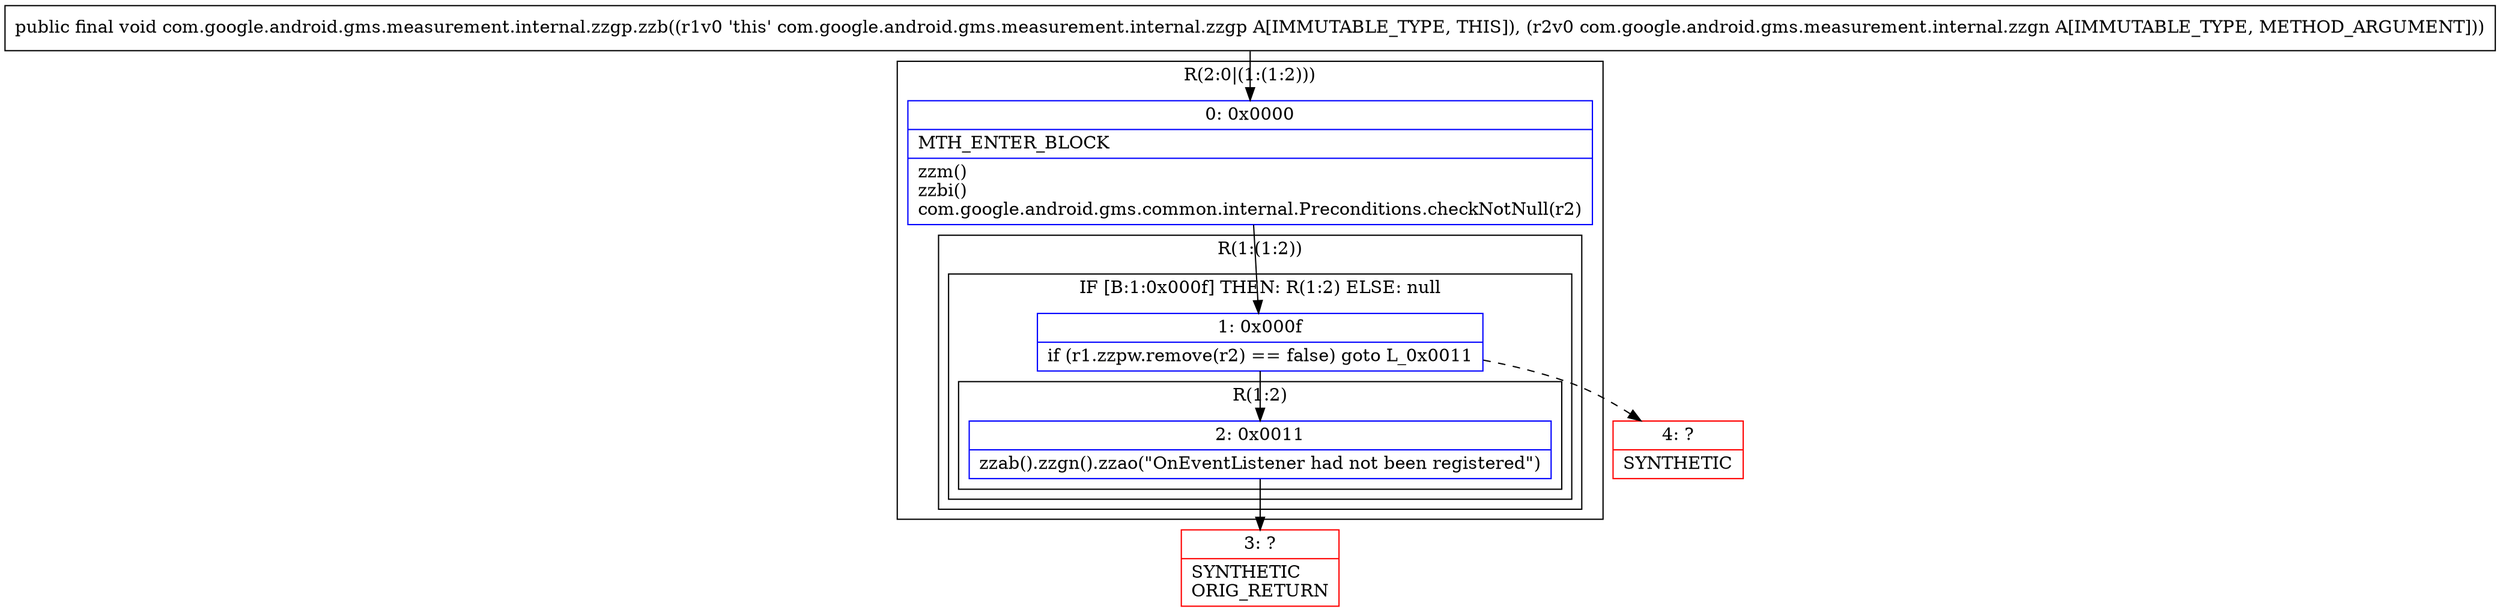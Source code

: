 digraph "CFG forcom.google.android.gms.measurement.internal.zzgp.zzb(Lcom\/google\/android\/gms\/measurement\/internal\/zzgn;)V" {
subgraph cluster_Region_947251534 {
label = "R(2:0|(1:(1:2)))";
node [shape=record,color=blue];
Node_0 [shape=record,label="{0\:\ 0x0000|MTH_ENTER_BLOCK\l|zzm()\lzzbi()\lcom.google.android.gms.common.internal.Preconditions.checkNotNull(r2)\l}"];
subgraph cluster_Region_779002642 {
label = "R(1:(1:2))";
node [shape=record,color=blue];
subgraph cluster_IfRegion_230570065 {
label = "IF [B:1:0x000f] THEN: R(1:2) ELSE: null";
node [shape=record,color=blue];
Node_1 [shape=record,label="{1\:\ 0x000f|if (r1.zzpw.remove(r2) == false) goto L_0x0011\l}"];
subgraph cluster_Region_1439374993 {
label = "R(1:2)";
node [shape=record,color=blue];
Node_2 [shape=record,label="{2\:\ 0x0011|zzab().zzgn().zzao(\"OnEventListener had not been registered\")\l}"];
}
}
}
}
Node_3 [shape=record,color=red,label="{3\:\ ?|SYNTHETIC\lORIG_RETURN\l}"];
Node_4 [shape=record,color=red,label="{4\:\ ?|SYNTHETIC\l}"];
MethodNode[shape=record,label="{public final void com.google.android.gms.measurement.internal.zzgp.zzb((r1v0 'this' com.google.android.gms.measurement.internal.zzgp A[IMMUTABLE_TYPE, THIS]), (r2v0 com.google.android.gms.measurement.internal.zzgn A[IMMUTABLE_TYPE, METHOD_ARGUMENT])) }"];
MethodNode -> Node_0;
Node_0 -> Node_1;
Node_1 -> Node_2;
Node_1 -> Node_4[style=dashed];
Node_2 -> Node_3;
}

